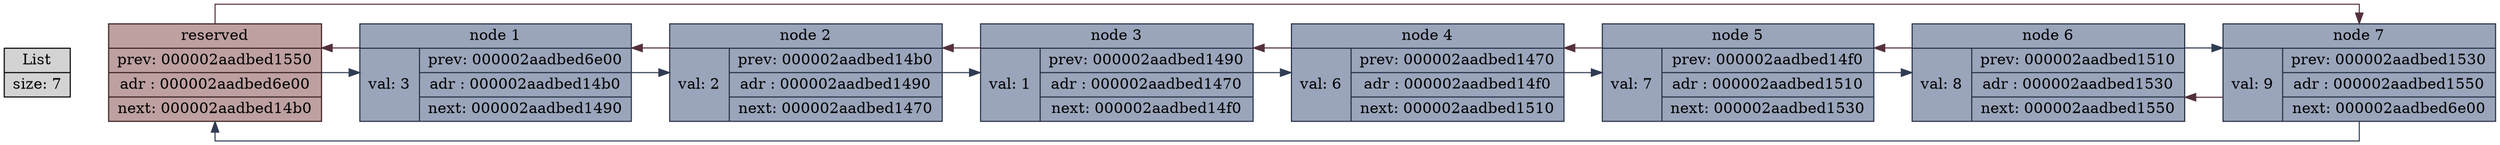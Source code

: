 digraph G{
rankdir=LR;node [shape=record,style="filled"];
splines=ortho;
info [label = "List | size: 7 "]info->node000002aadbed6e00 [style=invis, weight = 100]
node000002aadbed6e00 [label="reserved|prev: 000002aadbed1550|adr : 000002aadbed6e00|next: 000002aadbed14b0",fillcolor="#BEA0A0",color="#361C1C"];
node000002aadbed6e00->node000002aadbed14b0 [style=invis, weight = 100]
node000002aadbed6e00->node000002aadbed14b0 [color="#303C54",constraint=false];
node000002aadbed6e00->node000002aadbed1550 [color="#54303c",constraint=false];
node000002aadbed14b0 [label="node 1|{val: 3|{prev: 000002aadbed6e00|adr : 000002aadbed14b0|next: 000002aadbed1490}}",fillcolor="#9AA5BB",color="#232D42"];
node000002aadbed14b0->node000002aadbed1490 [style=invis, weight = 100]
node000002aadbed14b0->node000002aadbed1490 [color="#303C54",constraint=false];
node000002aadbed14b0->node000002aadbed6e00 [color="#54303c",constraint=false];
node000002aadbed1490 [label="node 2|{val: 2|{prev: 000002aadbed14b0|adr : 000002aadbed1490|next: 000002aadbed1470}}",fillcolor="#9AA5BB",color="#232D42"];
node000002aadbed1490->node000002aadbed1470 [style=invis, weight = 100]
node000002aadbed1490->node000002aadbed1470 [color="#303C54",constraint=false];
node000002aadbed1490->node000002aadbed14b0 [color="#54303c",constraint=false];
node000002aadbed1470 [label="node 3|{val: 1|{prev: 000002aadbed1490|adr : 000002aadbed1470|next: 000002aadbed14f0}}",fillcolor="#9AA5BB",color="#232D42"];
node000002aadbed1470->node000002aadbed14f0 [style=invis, weight = 100]
node000002aadbed1470->node000002aadbed14f0 [color="#303C54",constraint=false];
node000002aadbed1470->node000002aadbed1490 [color="#54303c",constraint=false];
node000002aadbed14f0 [label="node 4|{val: 6|{prev: 000002aadbed1470|adr : 000002aadbed14f0|next: 000002aadbed1510}}",fillcolor="#9AA5BB",color="#232D42"];
node000002aadbed14f0->node000002aadbed1510 [style=invis, weight = 100]
node000002aadbed14f0->node000002aadbed1510 [color="#303C54",constraint=false];
node000002aadbed14f0->node000002aadbed1470 [color="#54303c",constraint=false];
node000002aadbed1510 [label="node 5|{val: 7|{prev: 000002aadbed14f0|adr : 000002aadbed1510|next: 000002aadbed1530}}",fillcolor="#9AA5BB",color="#232D42"];
node000002aadbed1510->node000002aadbed1530 [style=invis, weight = 100]
node000002aadbed1510->node000002aadbed1530 [color="#303C54",constraint=false];
node000002aadbed1510->node000002aadbed14f0 [color="#54303c",constraint=false];
node000002aadbed1530 [label="node 6|{val: 8|{prev: 000002aadbed1510|adr : 000002aadbed1530|next: 000002aadbed1550}}",fillcolor="#9AA5BB",color="#232D42"];
node000002aadbed1530->node000002aadbed1550 [style=invis, weight = 100]
node000002aadbed1530->node000002aadbed1550 [color="#303C54",constraint=false];
node000002aadbed1530->node000002aadbed1510 [color="#54303c",constraint=false];
node000002aadbed1550 [label="node 7|{val: 9|{prev: 000002aadbed1530|adr : 000002aadbed1550|next: 000002aadbed6e00}}",fillcolor="#9AA5BB",color="#232D42"];
node000002aadbed1550->node000002aadbed6e00 [color="#303C54",constraint=false];
node000002aadbed1550->node000002aadbed1530 [color="#54303c",constraint=false];
}